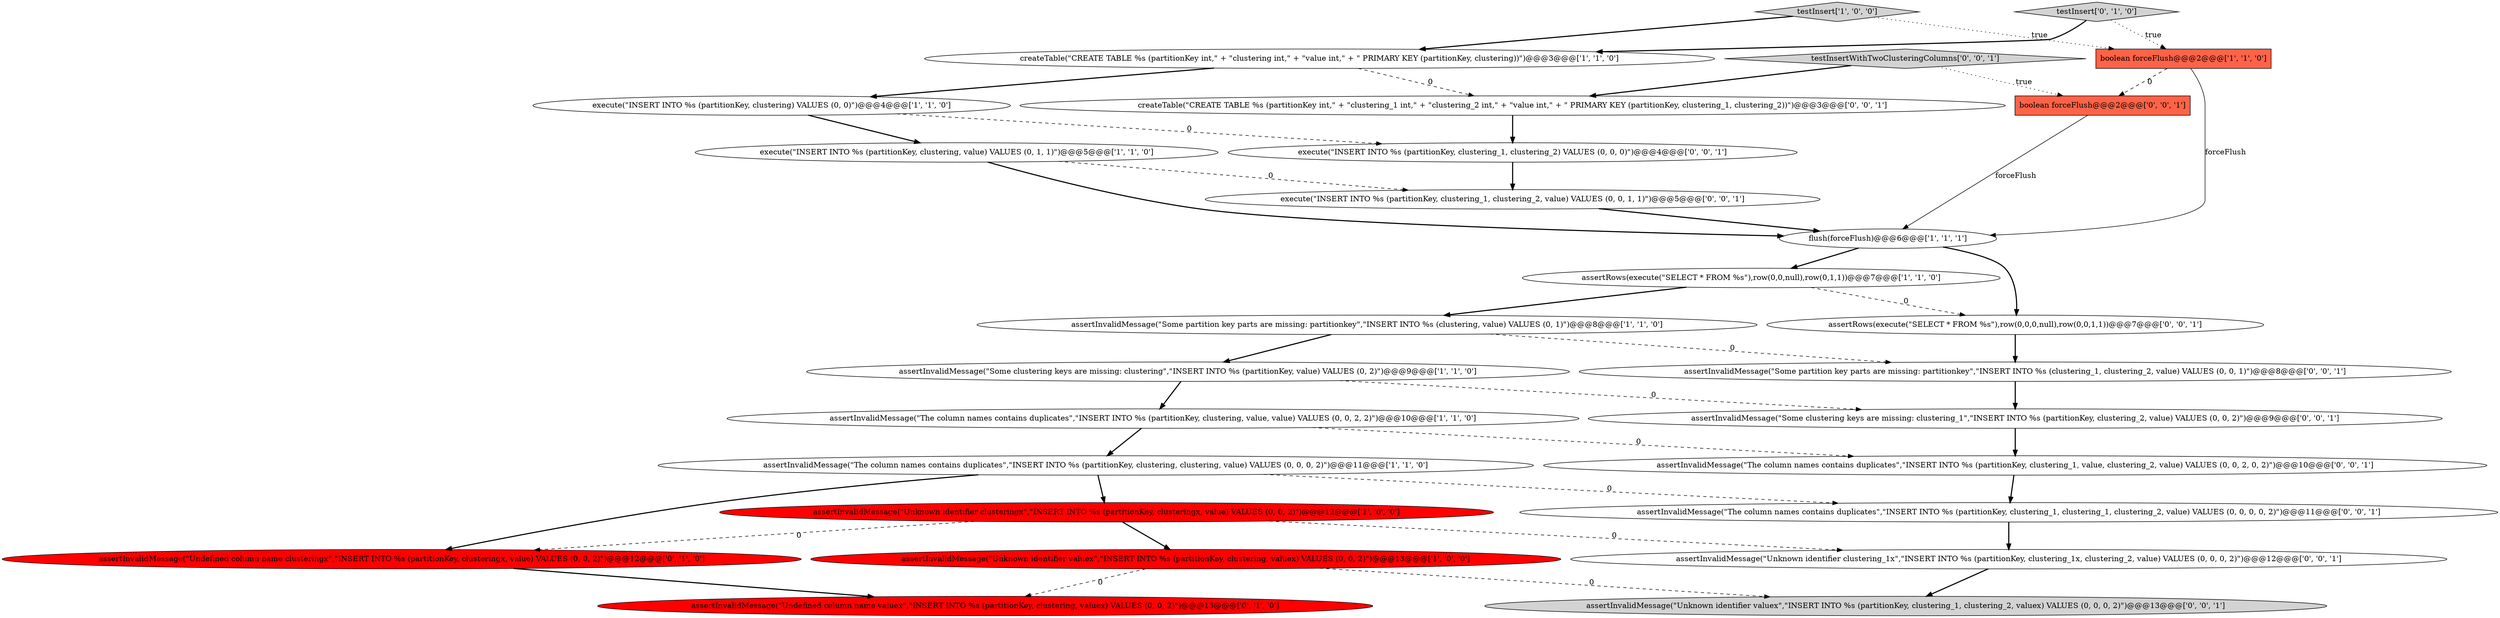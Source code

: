 digraph {
19 [style = filled, label = "assertRows(execute(\"SELECT * FROM %s\"),row(0,0,0,null),row(0,0,1,1))@@@7@@@['0', '0', '1']", fillcolor = white, shape = ellipse image = "AAA0AAABBB3BBB"];
8 [style = filled, label = "boolean forceFlush@@@2@@@['1', '1', '0']", fillcolor = tomato, shape = box image = "AAA0AAABBB1BBB"];
11 [style = filled, label = "assertInvalidMessage(\"Unknown identifier valuex\",\"INSERT INTO %s (partitionKey, clustering, valuex) VALUES (0, 0, 2)\")@@@13@@@['1', '0', '0']", fillcolor = red, shape = ellipse image = "AAA1AAABBB1BBB"];
5 [style = filled, label = "assertInvalidMessage(\"The column names contains duplicates\",\"INSERT INTO %s (partitionKey, clustering, clustering, value) VALUES (0, 0, 0, 2)\")@@@11@@@['1', '1', '0']", fillcolor = white, shape = ellipse image = "AAA0AAABBB1BBB"];
13 [style = filled, label = "assertInvalidMessage(\"Undefined column name valuex\",\"INSERT INTO %s (partitionKey, clustering, valuex) VALUES (0, 0, 2)\")@@@13@@@['0', '1', '0']", fillcolor = red, shape = ellipse image = "AAA1AAABBB2BBB"];
4 [style = filled, label = "assertInvalidMessage(\"Some clustering keys are missing: clustering\",\"INSERT INTO %s (partitionKey, value) VALUES (0, 2)\")@@@9@@@['1', '1', '0']", fillcolor = white, shape = ellipse image = "AAA0AAABBB1BBB"];
2 [style = filled, label = "createTable(\"CREATE TABLE %s (partitionKey int,\" + \"clustering int,\" + \"value int,\" + \" PRIMARY KEY (partitionKey, clustering))\")@@@3@@@['1', '1', '0']", fillcolor = white, shape = ellipse image = "AAA0AAABBB1BBB"];
0 [style = filled, label = "assertInvalidMessage(\"The column names contains duplicates\",\"INSERT INTO %s (partitionKey, clustering, value, value) VALUES (0, 0, 2, 2)\")@@@10@@@['1', '1', '0']", fillcolor = white, shape = ellipse image = "AAA0AAABBB1BBB"];
16 [style = filled, label = "createTable(\"CREATE TABLE %s (partitionKey int,\" + \"clustering_1 int,\" + \"clustering_2 int,\" + \"value int,\" + \" PRIMARY KEY (partitionKey, clustering_1, clustering_2))\")@@@3@@@['0', '0', '1']", fillcolor = white, shape = ellipse image = "AAA0AAABBB3BBB"];
26 [style = filled, label = "assertInvalidMessage(\"Some partition key parts are missing: partitionkey\",\"INSERT INTO %s (clustering_1, clustering_2, value) VALUES (0, 0, 1)\")@@@8@@@['0', '0', '1']", fillcolor = white, shape = ellipse image = "AAA0AAABBB3BBB"];
23 [style = filled, label = "assertInvalidMessage(\"Unknown identifier clustering_1x\",\"INSERT INTO %s (partitionKey, clustering_1x, clustering_2, value) VALUES (0, 0, 0, 2)\")@@@12@@@['0', '0', '1']", fillcolor = white, shape = ellipse image = "AAA0AAABBB3BBB"];
25 [style = filled, label = "assertInvalidMessage(\"The column names contains duplicates\",\"INSERT INTO %s (partitionKey, clustering_1, clustering_1, clustering_2, value) VALUES (0, 0, 0, 0, 2)\")@@@11@@@['0', '0', '1']", fillcolor = white, shape = ellipse image = "AAA0AAABBB3BBB"];
21 [style = filled, label = "testInsertWithTwoClusteringColumns['0', '0', '1']", fillcolor = lightgray, shape = diamond image = "AAA0AAABBB3BBB"];
10 [style = filled, label = "execute(\"INSERT INTO %s (partitionKey, clustering) VALUES (0, 0)\")@@@4@@@['1', '1', '0']", fillcolor = white, shape = ellipse image = "AAA0AAABBB1BBB"];
6 [style = filled, label = "assertRows(execute(\"SELECT * FROM %s\"),row(0,0,null),row(0,1,1))@@@7@@@['1', '1', '0']", fillcolor = white, shape = ellipse image = "AAA0AAABBB1BBB"];
12 [style = filled, label = "flush(forceFlush)@@@6@@@['1', '1', '1']", fillcolor = white, shape = ellipse image = "AAA0AAABBB1BBB"];
24 [style = filled, label = "boolean forceFlush@@@2@@@['0', '0', '1']", fillcolor = tomato, shape = box image = "AAA0AAABBB3BBB"];
9 [style = filled, label = "assertInvalidMessage(\"Unknown identifier clusteringx\",\"INSERT INTO %s (partitionKey, clusteringx, value) VALUES (0, 0, 2)\")@@@12@@@['1', '0', '0']", fillcolor = red, shape = ellipse image = "AAA1AAABBB1BBB"];
22 [style = filled, label = "execute(\"INSERT INTO %s (partitionKey, clustering_1, clustering_2) VALUES (0, 0, 0)\")@@@4@@@['0', '0', '1']", fillcolor = white, shape = ellipse image = "AAA0AAABBB3BBB"];
1 [style = filled, label = "assertInvalidMessage(\"Some partition key parts are missing: partitionkey\",\"INSERT INTO %s (clustering, value) VALUES (0, 1)\")@@@8@@@['1', '1', '0']", fillcolor = white, shape = ellipse image = "AAA0AAABBB1BBB"];
3 [style = filled, label = "execute(\"INSERT INTO %s (partitionKey, clustering, value) VALUES (0, 1, 1)\")@@@5@@@['1', '1', '0']", fillcolor = white, shape = ellipse image = "AAA0AAABBB1BBB"];
18 [style = filled, label = "assertInvalidMessage(\"Unknown identifier valuex\",\"INSERT INTO %s (partitionKey, clustering_1, clustering_2, valuex) VALUES (0, 0, 0, 2)\")@@@13@@@['0', '0', '1']", fillcolor = lightgray, shape = ellipse image = "AAA0AAABBB3BBB"];
15 [style = filled, label = "assertInvalidMessage(\"Undefined column name clusteringx\",\"INSERT INTO %s (partitionKey, clusteringx, value) VALUES (0, 0, 2)\")@@@12@@@['0', '1', '0']", fillcolor = red, shape = ellipse image = "AAA1AAABBB2BBB"];
27 [style = filled, label = "assertInvalidMessage(\"Some clustering keys are missing: clustering_1\",\"INSERT INTO %s (partitionKey, clustering_2, value) VALUES (0, 0, 2)\")@@@9@@@['0', '0', '1']", fillcolor = white, shape = ellipse image = "AAA0AAABBB3BBB"];
7 [style = filled, label = "testInsert['1', '0', '0']", fillcolor = lightgray, shape = diamond image = "AAA0AAABBB1BBB"];
14 [style = filled, label = "testInsert['0', '1', '0']", fillcolor = lightgray, shape = diamond image = "AAA0AAABBB2BBB"];
20 [style = filled, label = "execute(\"INSERT INTO %s (partitionKey, clustering_1, clustering_2, value) VALUES (0, 0, 1, 1)\")@@@5@@@['0', '0', '1']", fillcolor = white, shape = ellipse image = "AAA0AAABBB3BBB"];
17 [style = filled, label = "assertInvalidMessage(\"The column names contains duplicates\",\"INSERT INTO %s (partitionKey, clustering_1, value, clustering_2, value) VALUES (0, 0, 2, 0, 2)\")@@@10@@@['0', '0', '1']", fillcolor = white, shape = ellipse image = "AAA0AAABBB3BBB"];
17->25 [style = bold, label=""];
1->4 [style = bold, label=""];
15->13 [style = bold, label=""];
9->11 [style = bold, label=""];
5->9 [style = bold, label=""];
1->26 [style = dashed, label="0"];
25->23 [style = bold, label=""];
5->15 [style = bold, label=""];
10->3 [style = bold, label=""];
4->27 [style = dashed, label="0"];
5->25 [style = dashed, label="0"];
3->12 [style = bold, label=""];
8->24 [style = dashed, label="0"];
10->22 [style = dashed, label="0"];
16->22 [style = bold, label=""];
2->10 [style = bold, label=""];
12->6 [style = bold, label=""];
0->17 [style = dashed, label="0"];
9->23 [style = dashed, label="0"];
4->0 [style = bold, label=""];
6->1 [style = bold, label=""];
26->27 [style = bold, label=""];
11->13 [style = dashed, label="0"];
21->24 [style = dotted, label="true"];
22->20 [style = bold, label=""];
9->15 [style = dashed, label="0"];
7->2 [style = bold, label=""];
19->26 [style = bold, label=""];
2->16 [style = dashed, label="0"];
24->12 [style = solid, label="forceFlush"];
11->18 [style = dashed, label="0"];
3->20 [style = dashed, label="0"];
6->19 [style = dashed, label="0"];
20->12 [style = bold, label=""];
27->17 [style = bold, label=""];
14->8 [style = dotted, label="true"];
21->16 [style = bold, label=""];
14->2 [style = bold, label=""];
12->19 [style = bold, label=""];
8->12 [style = solid, label="forceFlush"];
7->8 [style = dotted, label="true"];
23->18 [style = bold, label=""];
0->5 [style = bold, label=""];
}
